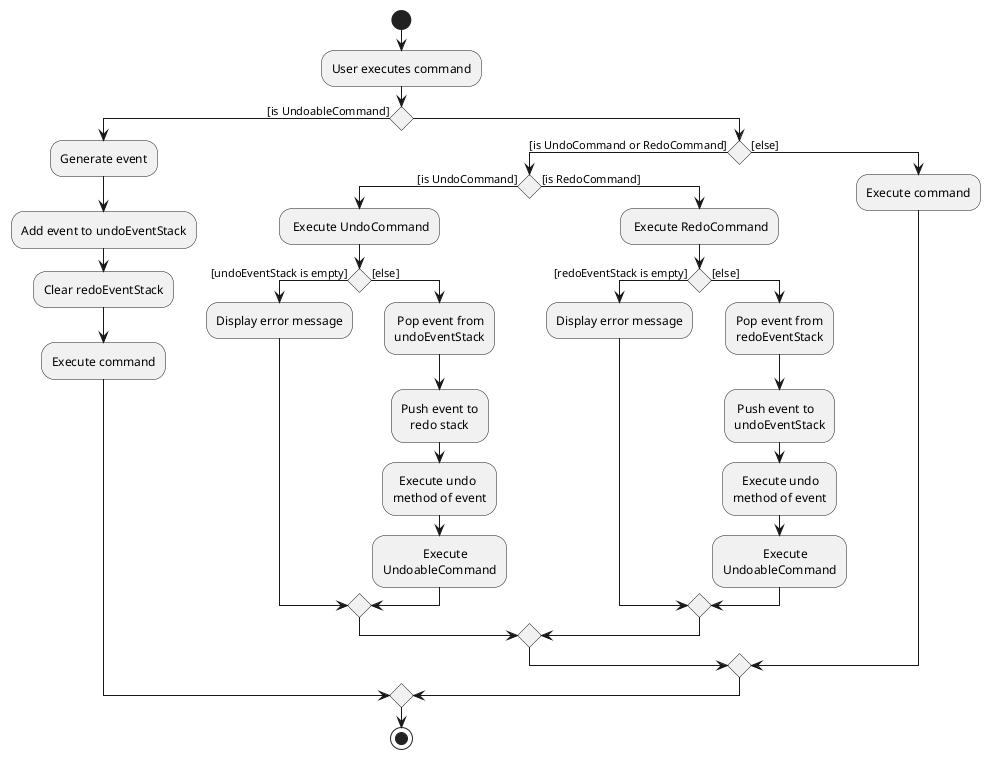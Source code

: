 @startuml
start
:User executes command;
if () then ([is UndoableCommand])
    :Generate event;
    :Add event to undoEventStack;
    :Clear redoEventStack;
    :Execute command;
else
    if () then ([is UndoCommand or RedoCommand])
        if () then ([is UndoCommand])
            : Execute UndoCommand;
            if () then ([undoEventStack is empty])
                :Display error message;
            else([else])
                : Pop event from
                undoEventStack;
                :Push event to
                   redo stack;
                :  Execute undo
                method of event;
                :             Execute
                UndoableCommand;
            endif
        else([is RedoCommand])
            : Execute RedoCommand;
            if () then ([redoEventStack is empty])
                :Display error message;
            else([else])
                :Pop event from
                redoEventStack;
                : Push event to
                undoEventStack;
                :   Execute undo
                method of event;
                :             Execute
                UndoableCommand;
            endif
         endif
     else([else])
        :Execute command;
    endif
endif
stop
@enduml
